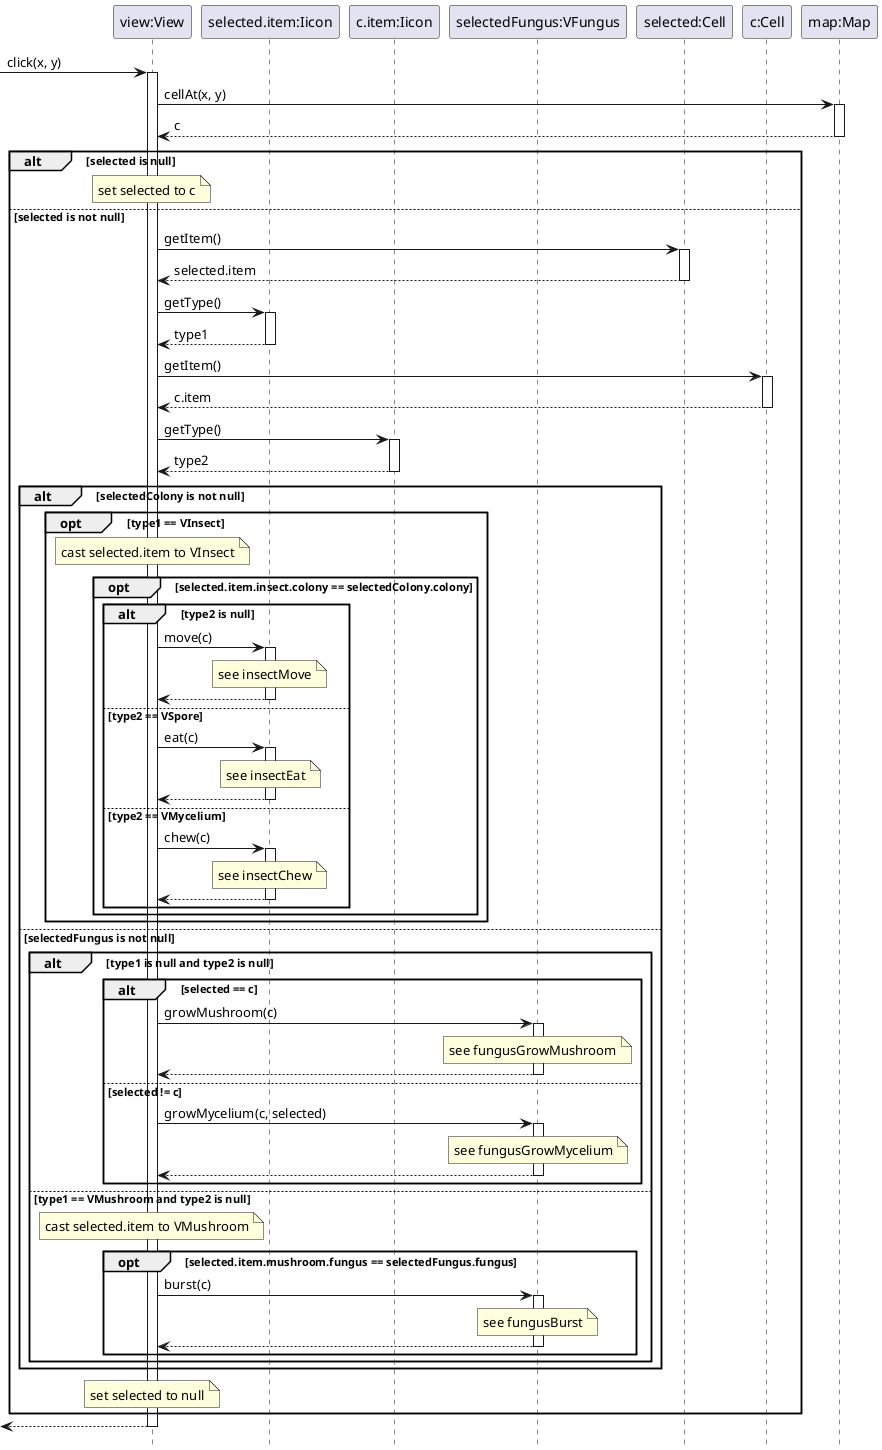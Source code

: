 @startuml click
hide footbox
participant "view:View" as view
participant "selected.item:Iicon" as selectedItem
participant "c.item:Iicon" as cItem
participant "selectedFungus:VFungus" as selectedFungus
participant "selected:Cell" as selected
participant "c:Cell" as c
participant "map:Map" as map


-> view : click(x, y)
activate view
view -> map : cellAt(x, y)
activate map
return c
alt selected is null
    note over view : set selected to c
else selected is not null
    view -> selected : getItem()
    activate selected
    return selected.item
    view -> selectedItem : getType()
    activate selectedItem
    return type1
    view -> c : getItem()
    activate c
    return c.item
    view -> cItem : getType()
    activate cItem
    return type2
    alt selectedColony is not null
        opt type1 == VInsect
            note over view : cast selected.item to VInsect 
            ' itt néhány hívást lespóroltam, de be lehet rakni ha muszáj
            opt selected.item.insect.colony == selectedColony.colony
                alt type2 is null
                    view -> selectedItem : move(c)
                    activate selectedItem
                    note over selectedItem : see insectMove
                    return
                else type2 == VSpore
                    view -> selectedItem : eat(c)
                    activate selectedItem
                    note over selectedItem : see insectEat
                    return
                else type2 == VMycelium
                    view -> selectedItem : chew(c)
                    activate selectedItem
                    note over selectedItem : see insectChew
                    return
                end
            end
        end
    else selectedFungus is not null
        alt type1 is null and type2 is null
            alt selected == c
                view -> selectedFungus : growMushroom(c)
                activate selectedFungus
                note over selectedFungus : see fungusGrowMushroom
                return
            else selected != c
                view -> selectedFungus : growMycelium(c, selected)
                activate selectedFungus
                note over selectedFungus : see fungusGrowMycelium
                return
            end
        else type1 == VMushroom and type2 is null
            note over view : cast selected.item to VMushroom
            opt selected.item.mushroom.fungus == selectedFungus.fungus
                view -> selectedFungus : burst(c)
                activate selectedFungus
                note over selectedFungus : see fungusBurst
                return
            end
        end
    end
    note over view : set selected to null
end
return
@enduml